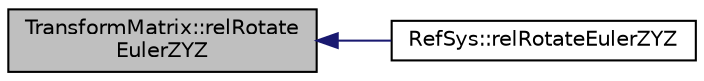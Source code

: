 digraph "TransformMatrix::relRotateEulerZYZ"
{
  edge [fontname="Helvetica",fontsize="10",labelfontname="Helvetica",labelfontsize="10"];
  node [fontname="Helvetica",fontsize="10",shape=record];
  rankdir="LR";
  Node1 [label="TransformMatrix::relRotate\lEulerZYZ",height=0.2,width=0.4,color="black", fillcolor="grey75", style="filled" fontcolor="black"];
  Node1 -> Node2 [dir="back",color="midnightblue",fontsize="10",style="solid",fontname="Helvetica"];
  Node2 [label="RefSys::relRotateEulerZYZ",height=0.2,width=0.4,color="black", fillcolor="white", style="filled",URL="$classRefSys.html#a01add4986306de6b3de628504e8536d9",tooltip="Rotates the reference system This methods rotates the reference system with the Euler ZYZ angles..."];
}
